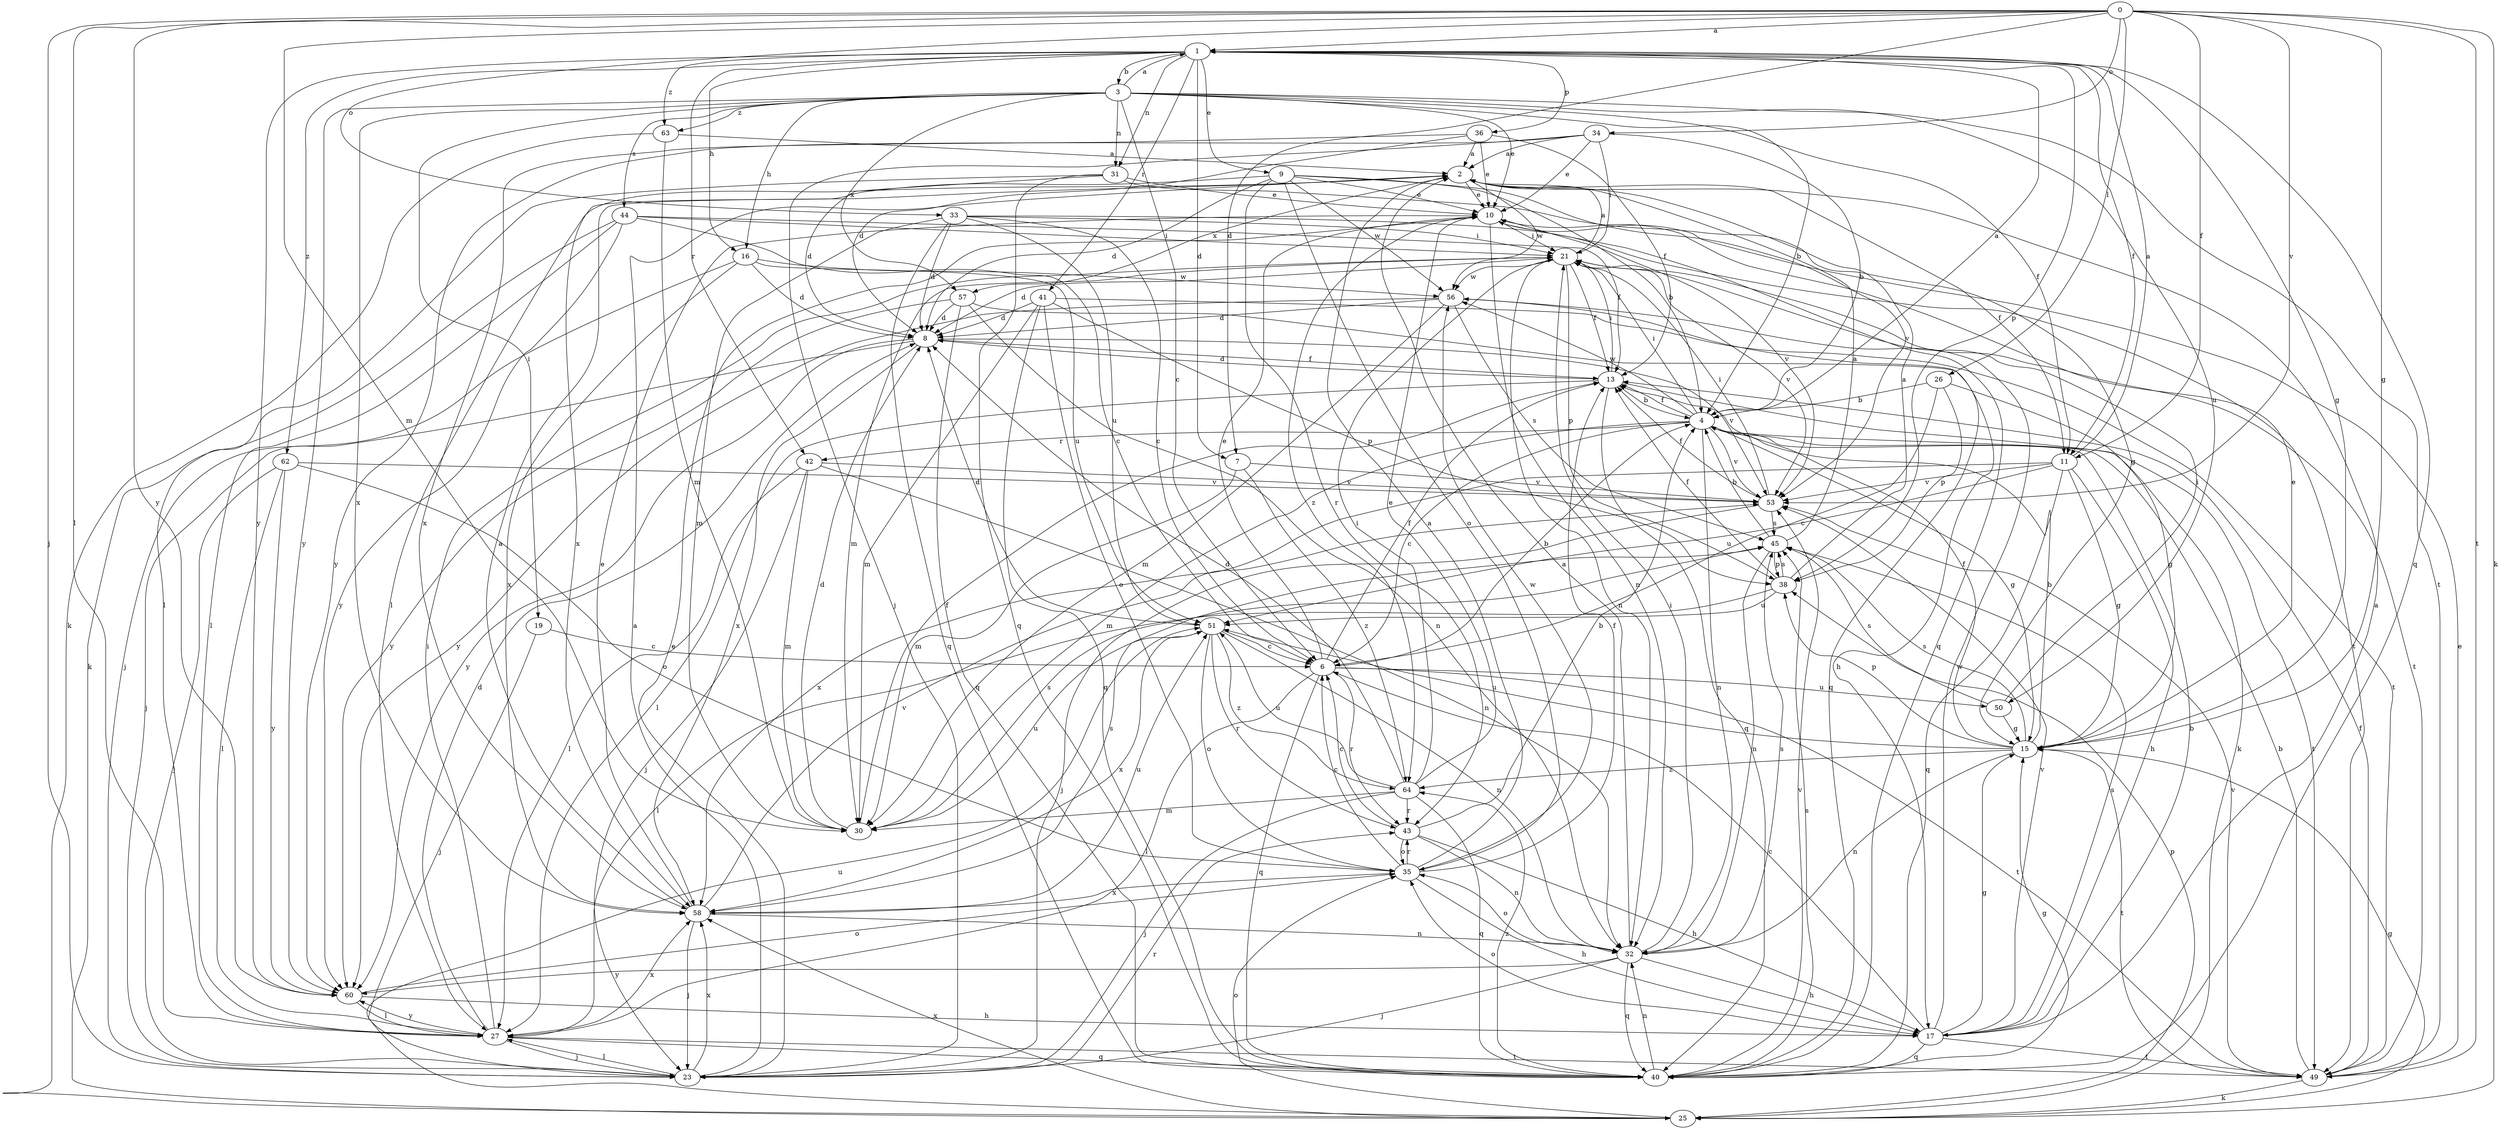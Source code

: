 strict digraph  {
0;
1;
2;
3;
4;
6;
7;
8;
9;
10;
11;
13;
15;
16;
17;
19;
21;
23;
25;
26;
27;
30;
31;
32;
33;
34;
35;
36;
38;
40;
41;
42;
43;
44;
45;
49;
50;
51;
53;
56;
57;
58;
60;
62;
63;
64;
0 -> 1  [label=a];
0 -> 7  [label=d];
0 -> 11  [label=f];
0 -> 15  [label=g];
0 -> 23  [label=j];
0 -> 25  [label=k];
0 -> 26  [label=l];
0 -> 27  [label=l];
0 -> 30  [label=m];
0 -> 33  [label=o];
0 -> 34  [label=o];
0 -> 49  [label=t];
0 -> 53  [label=v];
0 -> 60  [label=y];
1 -> 3  [label=b];
1 -> 7  [label=d];
1 -> 9  [label=e];
1 -> 11  [label=f];
1 -> 15  [label=g];
1 -> 16  [label=h];
1 -> 31  [label=n];
1 -> 36  [label=p];
1 -> 38  [label=p];
1 -> 40  [label=q];
1 -> 41  [label=r];
1 -> 42  [label=r];
1 -> 60  [label=y];
1 -> 62  [label=z];
1 -> 63  [label=z];
2 -> 10  [label=e];
2 -> 11  [label=f];
2 -> 27  [label=l];
2 -> 56  [label=w];
2 -> 57  [label=x];
3 -> 1  [label=a];
3 -> 4  [label=b];
3 -> 6  [label=c];
3 -> 10  [label=e];
3 -> 11  [label=f];
3 -> 16  [label=h];
3 -> 19  [label=i];
3 -> 31  [label=n];
3 -> 44  [label=s];
3 -> 49  [label=t];
3 -> 50  [label=u];
3 -> 57  [label=x];
3 -> 58  [label=x];
3 -> 60  [label=y];
3 -> 63  [label=z];
4 -> 1  [label=a];
4 -> 6  [label=c];
4 -> 13  [label=f];
4 -> 15  [label=g];
4 -> 21  [label=i];
4 -> 30  [label=m];
4 -> 32  [label=n];
4 -> 42  [label=r];
4 -> 49  [label=t];
4 -> 53  [label=v];
4 -> 56  [label=w];
6 -> 4  [label=b];
6 -> 10  [label=e];
6 -> 13  [label=f];
6 -> 27  [label=l];
6 -> 40  [label=q];
6 -> 43  [label=r];
6 -> 49  [label=t];
6 -> 50  [label=u];
7 -> 30  [label=m];
7 -> 53  [label=v];
7 -> 64  [label=z];
8 -> 13  [label=f];
8 -> 23  [label=j];
8 -> 53  [label=v];
8 -> 58  [label=x];
8 -> 60  [label=y];
9 -> 4  [label=b];
9 -> 8  [label=d];
9 -> 10  [label=e];
9 -> 35  [label=o];
9 -> 43  [label=r];
9 -> 53  [label=v];
9 -> 56  [label=w];
9 -> 58  [label=x];
10 -> 21  [label=i];
10 -> 32  [label=n];
10 -> 40  [label=q];
10 -> 53  [label=v];
10 -> 64  [label=z];
11 -> 1  [label=a];
11 -> 15  [label=g];
11 -> 17  [label=h];
11 -> 40  [label=q];
11 -> 51  [label=u];
11 -> 53  [label=v];
11 -> 58  [label=x];
13 -> 4  [label=b];
13 -> 8  [label=d];
13 -> 21  [label=i];
13 -> 25  [label=k];
13 -> 27  [label=l];
13 -> 40  [label=q];
15 -> 4  [label=b];
15 -> 10  [label=e];
15 -> 13  [label=f];
15 -> 32  [label=n];
15 -> 38  [label=p];
15 -> 45  [label=s];
15 -> 49  [label=t];
15 -> 51  [label=u];
15 -> 64  [label=z];
16 -> 8  [label=d];
16 -> 23  [label=j];
16 -> 51  [label=u];
16 -> 56  [label=w];
16 -> 58  [label=x];
17 -> 2  [label=a];
17 -> 4  [label=b];
17 -> 6  [label=c];
17 -> 15  [label=g];
17 -> 35  [label=o];
17 -> 40  [label=q];
17 -> 45  [label=s];
17 -> 49  [label=t];
17 -> 53  [label=v];
17 -> 56  [label=w];
19 -> 6  [label=c];
19 -> 23  [label=j];
21 -> 2  [label=a];
21 -> 8  [label=d];
21 -> 13  [label=f];
21 -> 30  [label=m];
21 -> 32  [label=n];
21 -> 38  [label=p];
21 -> 49  [label=t];
21 -> 53  [label=v];
21 -> 56  [label=w];
23 -> 2  [label=a];
23 -> 10  [label=e];
23 -> 27  [label=l];
23 -> 43  [label=r];
23 -> 58  [label=x];
25 -> 15  [label=g];
25 -> 35  [label=o];
25 -> 38  [label=p];
25 -> 51  [label=u];
25 -> 58  [label=x];
26 -> 4  [label=b];
26 -> 6  [label=c];
26 -> 15  [label=g];
26 -> 38  [label=p];
27 -> 8  [label=d];
27 -> 21  [label=i];
27 -> 23  [label=j];
27 -> 40  [label=q];
27 -> 49  [label=t];
27 -> 58  [label=x];
27 -> 60  [label=y];
30 -> 8  [label=d];
30 -> 13  [label=f];
30 -> 45  [label=s];
30 -> 51  [label=u];
31 -> 8  [label=d];
31 -> 10  [label=e];
31 -> 15  [label=g];
31 -> 27  [label=l];
31 -> 40  [label=q];
32 -> 2  [label=a];
32 -> 17  [label=h];
32 -> 21  [label=i];
32 -> 23  [label=j];
32 -> 35  [label=o];
32 -> 40  [label=q];
32 -> 45  [label=s];
32 -> 60  [label=y];
33 -> 6  [label=c];
33 -> 8  [label=d];
33 -> 21  [label=i];
33 -> 30  [label=m];
33 -> 40  [label=q];
33 -> 49  [label=t];
33 -> 51  [label=u];
34 -> 2  [label=a];
34 -> 4  [label=b];
34 -> 10  [label=e];
34 -> 21  [label=i];
34 -> 23  [label=j];
34 -> 60  [label=y];
35 -> 2  [label=a];
35 -> 6  [label=c];
35 -> 13  [label=f];
35 -> 17  [label=h];
35 -> 43  [label=r];
35 -> 56  [label=w];
35 -> 58  [label=x];
36 -> 2  [label=a];
36 -> 8  [label=d];
36 -> 10  [label=e];
36 -> 13  [label=f];
36 -> 58  [label=x];
38 -> 2  [label=a];
38 -> 13  [label=f];
38 -> 27  [label=l];
38 -> 45  [label=s];
38 -> 51  [label=u];
40 -> 15  [label=g];
40 -> 32  [label=n];
40 -> 45  [label=s];
40 -> 53  [label=v];
40 -> 64  [label=z];
41 -> 8  [label=d];
41 -> 30  [label=m];
41 -> 35  [label=o];
41 -> 38  [label=p];
41 -> 40  [label=q];
41 -> 49  [label=t];
42 -> 23  [label=j];
42 -> 27  [label=l];
42 -> 30  [label=m];
42 -> 32  [label=n];
42 -> 53  [label=v];
43 -> 4  [label=b];
43 -> 6  [label=c];
43 -> 17  [label=h];
43 -> 32  [label=n];
43 -> 35  [label=o];
44 -> 6  [label=c];
44 -> 13  [label=f];
44 -> 21  [label=i];
44 -> 25  [label=k];
44 -> 27  [label=l];
44 -> 60  [label=y];
45 -> 2  [label=a];
45 -> 4  [label=b];
45 -> 32  [label=n];
45 -> 38  [label=p];
49 -> 4  [label=b];
49 -> 10  [label=e];
49 -> 13  [label=f];
49 -> 25  [label=k];
49 -> 53  [label=v];
50 -> 15  [label=g];
50 -> 21  [label=i];
50 -> 45  [label=s];
51 -> 6  [label=c];
51 -> 8  [label=d];
51 -> 32  [label=n];
51 -> 35  [label=o];
51 -> 43  [label=r];
51 -> 58  [label=x];
51 -> 64  [label=z];
53 -> 13  [label=f];
53 -> 21  [label=i];
53 -> 23  [label=j];
53 -> 45  [label=s];
56 -> 8  [label=d];
56 -> 30  [label=m];
56 -> 40  [label=q];
56 -> 45  [label=s];
56 -> 60  [label=y];
57 -> 8  [label=d];
57 -> 17  [label=h];
57 -> 32  [label=n];
57 -> 40  [label=q];
57 -> 60  [label=y];
58 -> 2  [label=a];
58 -> 10  [label=e];
58 -> 23  [label=j];
58 -> 32  [label=n];
58 -> 45  [label=s];
58 -> 51  [label=u];
58 -> 53  [label=v];
60 -> 17  [label=h];
60 -> 27  [label=l];
60 -> 35  [label=o];
62 -> 23  [label=j];
62 -> 27  [label=l];
62 -> 35  [label=o];
62 -> 53  [label=v];
62 -> 60  [label=y];
63 -> 2  [label=a];
63 -> 25  [label=k];
63 -> 30  [label=m];
64 -> 8  [label=d];
64 -> 10  [label=e];
64 -> 21  [label=i];
64 -> 23  [label=j];
64 -> 30  [label=m];
64 -> 40  [label=q];
64 -> 43  [label=r];
64 -> 51  [label=u];
}
